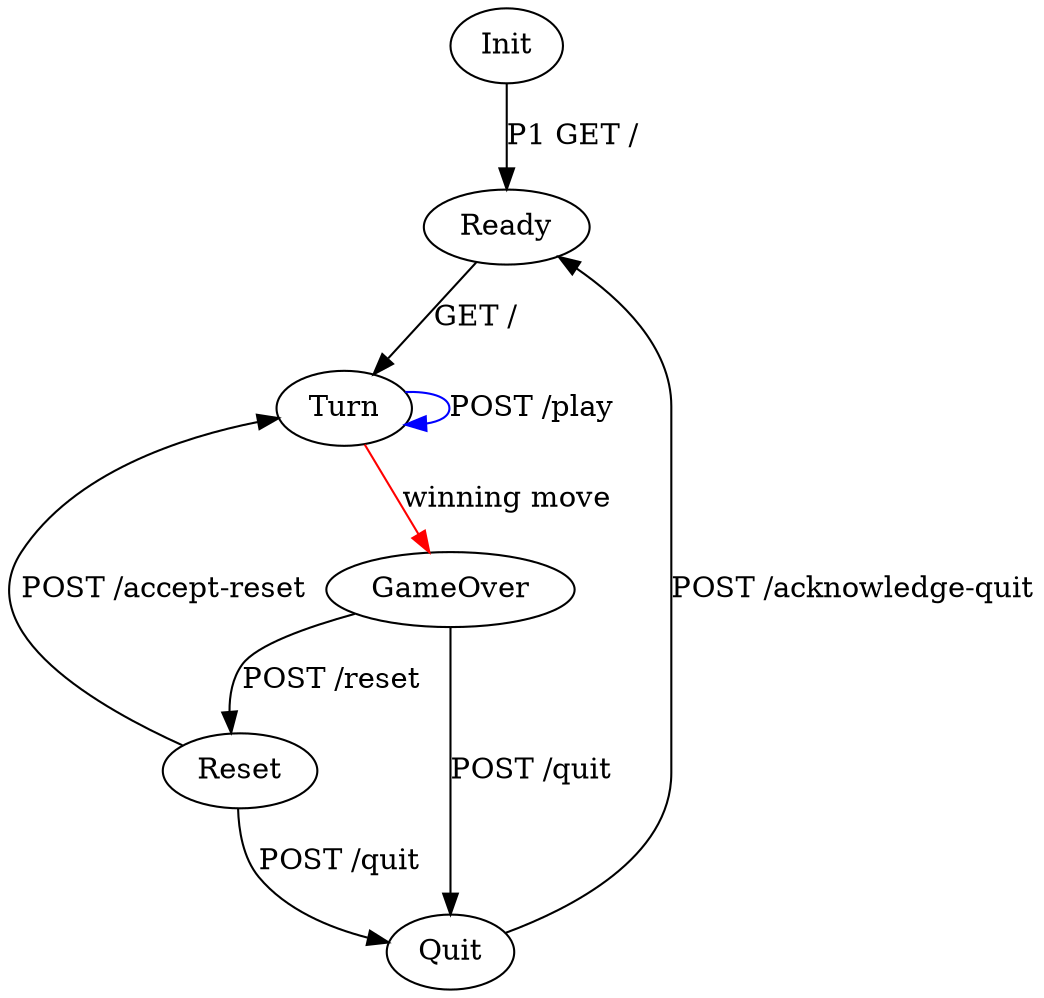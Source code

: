 digraph {
Init -> Ready[label="P1 GET /"];
Ready -> Turn[label="GET /"];
Turn -> Turn[label="POST /play", color="blue"];
Turn -> GameOver[label="winning move", color="red"];
GameOver -> Reset[label="POST /reset"];
GameOver -> Quit[label="POST /quit"];
Reset -> Turn[label="POST /accept-reset"];
Reset -> Quit[label="POST /quit"];
Quit -> Ready[label="POST /acknowledge-quit"];
}

